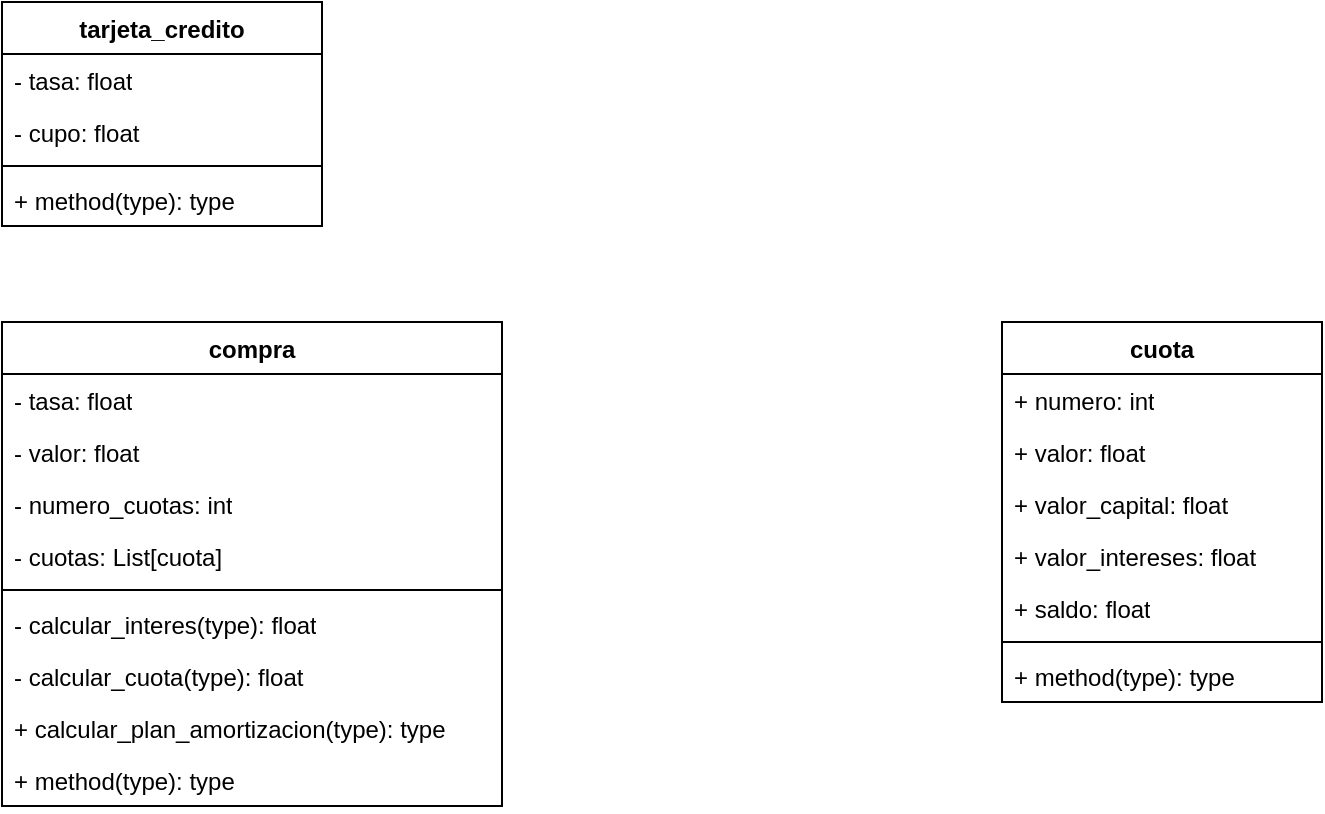 <mxfile version="26.0.16">
  <diagram name="Page-1" id="70z7qEAhNWWJvpYsVkAK">
    <mxGraphModel dx="1434" dy="738" grid="1" gridSize="10" guides="1" tooltips="1" connect="1" arrows="1" fold="1" page="1" pageScale="1" pageWidth="850" pageHeight="1100" math="0" shadow="0">
      <root>
        <mxCell id="0" />
        <mxCell id="1" parent="0" />
        <mxCell id="b2C4z0-_KlbSlTNl2WCA-1" value="tarjeta_credito" style="swimlane;fontStyle=1;align=center;verticalAlign=top;childLayout=stackLayout;horizontal=1;startSize=26;horizontalStack=0;resizeParent=1;resizeParentMax=0;resizeLast=0;collapsible=1;marginBottom=0;whiteSpace=wrap;html=1;" vertex="1" parent="1">
          <mxGeometry x="50" y="60" width="160" height="112" as="geometry" />
        </mxCell>
        <mxCell id="b2C4z0-_KlbSlTNl2WCA-2" value="- tasa: float" style="text;strokeColor=none;fillColor=none;align=left;verticalAlign=top;spacingLeft=4;spacingRight=4;overflow=hidden;rotatable=0;points=[[0,0.5],[1,0.5]];portConstraint=eastwest;whiteSpace=wrap;html=1;" vertex="1" parent="b2C4z0-_KlbSlTNl2WCA-1">
          <mxGeometry y="26" width="160" height="26" as="geometry" />
        </mxCell>
        <mxCell id="b2C4z0-_KlbSlTNl2WCA-3" value="- cupo: float" style="text;strokeColor=none;fillColor=none;align=left;verticalAlign=top;spacingLeft=4;spacingRight=4;overflow=hidden;rotatable=0;points=[[0,0.5],[1,0.5]];portConstraint=eastwest;whiteSpace=wrap;html=1;" vertex="1" parent="b2C4z0-_KlbSlTNl2WCA-1">
          <mxGeometry y="52" width="160" height="26" as="geometry" />
        </mxCell>
        <mxCell id="b2C4z0-_KlbSlTNl2WCA-4" value="" style="line;strokeWidth=1;fillColor=none;align=left;verticalAlign=middle;spacingTop=-1;spacingLeft=3;spacingRight=3;rotatable=0;labelPosition=right;points=[];portConstraint=eastwest;strokeColor=inherit;" vertex="1" parent="b2C4z0-_KlbSlTNl2WCA-1">
          <mxGeometry y="78" width="160" height="8" as="geometry" />
        </mxCell>
        <mxCell id="b2C4z0-_KlbSlTNl2WCA-5" value="+ method(type): type" style="text;strokeColor=none;fillColor=none;align=left;verticalAlign=top;spacingLeft=4;spacingRight=4;overflow=hidden;rotatable=0;points=[[0,0.5],[1,0.5]];portConstraint=eastwest;whiteSpace=wrap;html=1;" vertex="1" parent="b2C4z0-_KlbSlTNl2WCA-1">
          <mxGeometry y="86" width="160" height="26" as="geometry" />
        </mxCell>
        <mxCell id="b2C4z0-_KlbSlTNl2WCA-6" value="cuota" style="swimlane;fontStyle=1;align=center;verticalAlign=top;childLayout=stackLayout;horizontal=1;startSize=26;horizontalStack=0;resizeParent=1;resizeParentMax=0;resizeLast=0;collapsible=1;marginBottom=0;whiteSpace=wrap;html=1;" vertex="1" parent="1">
          <mxGeometry x="550" y="220" width="160" height="190" as="geometry" />
        </mxCell>
        <mxCell id="b2C4z0-_KlbSlTNl2WCA-7" value="+ numero: int" style="text;strokeColor=none;fillColor=none;align=left;verticalAlign=top;spacingLeft=4;spacingRight=4;overflow=hidden;rotatable=0;points=[[0,0.5],[1,0.5]];portConstraint=eastwest;whiteSpace=wrap;html=1;" vertex="1" parent="b2C4z0-_KlbSlTNl2WCA-6">
          <mxGeometry y="26" width="160" height="26" as="geometry" />
        </mxCell>
        <mxCell id="b2C4z0-_KlbSlTNl2WCA-8" value="+ valor: float" style="text;strokeColor=none;fillColor=none;align=left;verticalAlign=top;spacingLeft=4;spacingRight=4;overflow=hidden;rotatable=0;points=[[0,0.5],[1,0.5]];portConstraint=eastwest;whiteSpace=wrap;html=1;" vertex="1" parent="b2C4z0-_KlbSlTNl2WCA-6">
          <mxGeometry y="52" width="160" height="26" as="geometry" />
        </mxCell>
        <mxCell id="b2C4z0-_KlbSlTNl2WCA-9" value="+ valor_capital: float" style="text;strokeColor=none;fillColor=none;align=left;verticalAlign=top;spacingLeft=4;spacingRight=4;overflow=hidden;rotatable=0;points=[[0,0.5],[1,0.5]];portConstraint=eastwest;whiteSpace=wrap;html=1;" vertex="1" parent="b2C4z0-_KlbSlTNl2WCA-6">
          <mxGeometry y="78" width="160" height="26" as="geometry" />
        </mxCell>
        <mxCell id="b2C4z0-_KlbSlTNl2WCA-10" value="+ valor_intereses: float" style="text;strokeColor=none;fillColor=none;align=left;verticalAlign=top;spacingLeft=4;spacingRight=4;overflow=hidden;rotatable=0;points=[[0,0.5],[1,0.5]];portConstraint=eastwest;whiteSpace=wrap;html=1;" vertex="1" parent="b2C4z0-_KlbSlTNl2WCA-6">
          <mxGeometry y="104" width="160" height="26" as="geometry" />
        </mxCell>
        <mxCell id="b2C4z0-_KlbSlTNl2WCA-11" value="+ saldo: float" style="text;strokeColor=none;fillColor=none;align=left;verticalAlign=top;spacingLeft=4;spacingRight=4;overflow=hidden;rotatable=0;points=[[0,0.5],[1,0.5]];portConstraint=eastwest;whiteSpace=wrap;html=1;" vertex="1" parent="b2C4z0-_KlbSlTNl2WCA-6">
          <mxGeometry y="130" width="160" height="26" as="geometry" />
        </mxCell>
        <mxCell id="b2C4z0-_KlbSlTNl2WCA-12" value="" style="line;strokeWidth=1;fillColor=none;align=left;verticalAlign=middle;spacingTop=-1;spacingLeft=3;spacingRight=3;rotatable=0;labelPosition=right;points=[];portConstraint=eastwest;strokeColor=inherit;" vertex="1" parent="b2C4z0-_KlbSlTNl2WCA-6">
          <mxGeometry y="156" width="160" height="8" as="geometry" />
        </mxCell>
        <mxCell id="b2C4z0-_KlbSlTNl2WCA-13" value="+ method(type): type" style="text;strokeColor=none;fillColor=none;align=left;verticalAlign=top;spacingLeft=4;spacingRight=4;overflow=hidden;rotatable=0;points=[[0,0.5],[1,0.5]];portConstraint=eastwest;whiteSpace=wrap;html=1;" vertex="1" parent="b2C4z0-_KlbSlTNl2WCA-6">
          <mxGeometry y="164" width="160" height="26" as="geometry" />
        </mxCell>
        <mxCell id="b2C4z0-_KlbSlTNl2WCA-14" value="compra" style="swimlane;fontStyle=1;align=center;verticalAlign=top;childLayout=stackLayout;horizontal=1;startSize=26;horizontalStack=0;resizeParent=1;resizeParentMax=0;resizeLast=0;collapsible=1;marginBottom=0;whiteSpace=wrap;html=1;" vertex="1" parent="1">
          <mxGeometry x="50" y="220" width="250" height="242" as="geometry" />
        </mxCell>
        <mxCell id="b2C4z0-_KlbSlTNl2WCA-15" value="- tasa: float" style="text;strokeColor=none;fillColor=none;align=left;verticalAlign=top;spacingLeft=4;spacingRight=4;overflow=hidden;rotatable=0;points=[[0,0.5],[1,0.5]];portConstraint=eastwest;whiteSpace=wrap;html=1;" vertex="1" parent="b2C4z0-_KlbSlTNl2WCA-14">
          <mxGeometry y="26" width="250" height="26" as="geometry" />
        </mxCell>
        <mxCell id="b2C4z0-_KlbSlTNl2WCA-16" value="- valor: float" style="text;strokeColor=none;fillColor=none;align=left;verticalAlign=top;spacingLeft=4;spacingRight=4;overflow=hidden;rotatable=0;points=[[0,0.5],[1,0.5]];portConstraint=eastwest;whiteSpace=wrap;html=1;" vertex="1" parent="b2C4z0-_KlbSlTNl2WCA-14">
          <mxGeometry y="52" width="250" height="26" as="geometry" />
        </mxCell>
        <mxCell id="b2C4z0-_KlbSlTNl2WCA-17" value="- numero_cuotas: int" style="text;strokeColor=none;fillColor=none;align=left;verticalAlign=top;spacingLeft=4;spacingRight=4;overflow=hidden;rotatable=0;points=[[0,0.5],[1,0.5]];portConstraint=eastwest;whiteSpace=wrap;html=1;" vertex="1" parent="b2C4z0-_KlbSlTNl2WCA-14">
          <mxGeometry y="78" width="250" height="26" as="geometry" />
        </mxCell>
        <mxCell id="b2C4z0-_KlbSlTNl2WCA-18" value="- cuotas: List[cuota]" style="text;strokeColor=none;fillColor=none;align=left;verticalAlign=top;spacingLeft=4;spacingRight=4;overflow=hidden;rotatable=0;points=[[0,0.5],[1,0.5]];portConstraint=eastwest;whiteSpace=wrap;html=1;" vertex="1" parent="b2C4z0-_KlbSlTNl2WCA-14">
          <mxGeometry y="104" width="250" height="26" as="geometry" />
        </mxCell>
        <mxCell id="b2C4z0-_KlbSlTNl2WCA-19" value="" style="line;strokeWidth=1;fillColor=none;align=left;verticalAlign=middle;spacingTop=-1;spacingLeft=3;spacingRight=3;rotatable=0;labelPosition=right;points=[];portConstraint=eastwest;strokeColor=inherit;" vertex="1" parent="b2C4z0-_KlbSlTNl2WCA-14">
          <mxGeometry y="130" width="250" height="8" as="geometry" />
        </mxCell>
        <mxCell id="b2C4z0-_KlbSlTNl2WCA-20" value="- calcular_interes(type): float" style="text;strokeColor=none;fillColor=none;align=left;verticalAlign=top;spacingLeft=4;spacingRight=4;overflow=hidden;rotatable=0;points=[[0,0.5],[1,0.5]];portConstraint=eastwest;whiteSpace=wrap;html=1;" vertex="1" parent="b2C4z0-_KlbSlTNl2WCA-14">
          <mxGeometry y="138" width="250" height="26" as="geometry" />
        </mxCell>
        <mxCell id="b2C4z0-_KlbSlTNl2WCA-21" value="- calcular_cuota(type): float" style="text;strokeColor=none;fillColor=none;align=left;verticalAlign=top;spacingLeft=4;spacingRight=4;overflow=hidden;rotatable=0;points=[[0,0.5],[1,0.5]];portConstraint=eastwest;whiteSpace=wrap;html=1;" vertex="1" parent="b2C4z0-_KlbSlTNl2WCA-14">
          <mxGeometry y="164" width="250" height="26" as="geometry" />
        </mxCell>
        <mxCell id="b2C4z0-_KlbSlTNl2WCA-22" value="+ calcular_plan_amortizacion(type): type" style="text;strokeColor=none;fillColor=none;align=left;verticalAlign=top;spacingLeft=4;spacingRight=4;overflow=hidden;rotatable=0;points=[[0,0.5],[1,0.5]];portConstraint=eastwest;whiteSpace=wrap;html=1;" vertex="1" parent="b2C4z0-_KlbSlTNl2WCA-14">
          <mxGeometry y="190" width="250" height="26" as="geometry" />
        </mxCell>
        <mxCell id="b2C4z0-_KlbSlTNl2WCA-25" value="+ method(type): type" style="text;strokeColor=none;fillColor=none;align=left;verticalAlign=top;spacingLeft=4;spacingRight=4;overflow=hidden;rotatable=0;points=[[0,0.5],[1,0.5]];portConstraint=eastwest;whiteSpace=wrap;html=1;" vertex="1" parent="b2C4z0-_KlbSlTNl2WCA-14">
          <mxGeometry y="216" width="250" height="26" as="geometry" />
        </mxCell>
      </root>
    </mxGraphModel>
  </diagram>
</mxfile>
